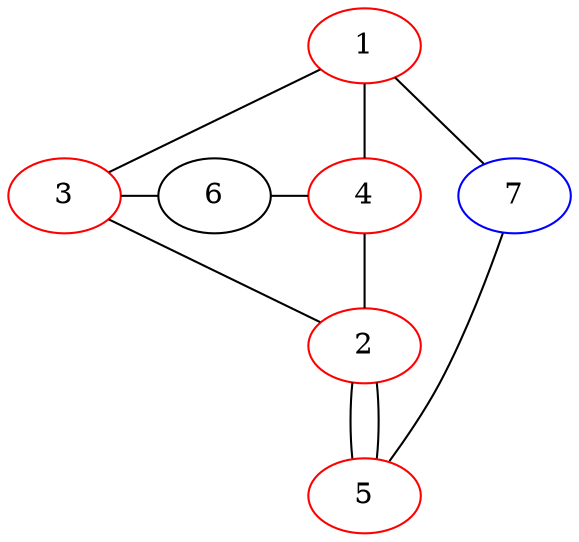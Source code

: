 graph {
  1 -- 3 -- 2;
  1 -- 4 -- 2;
  2 -- 5 -- 2;
  3 -- 6 -- 4;
  1 -- 7 -- 5;

  {
    rank="same";
    3;
    4;
    6;
    7;

  }

  1 [color="red"];
  2 [color="red"];
  3 [color="red"];
  4 [color="red"];
  5 [color="red"];
  7 [color="blue"];

}
